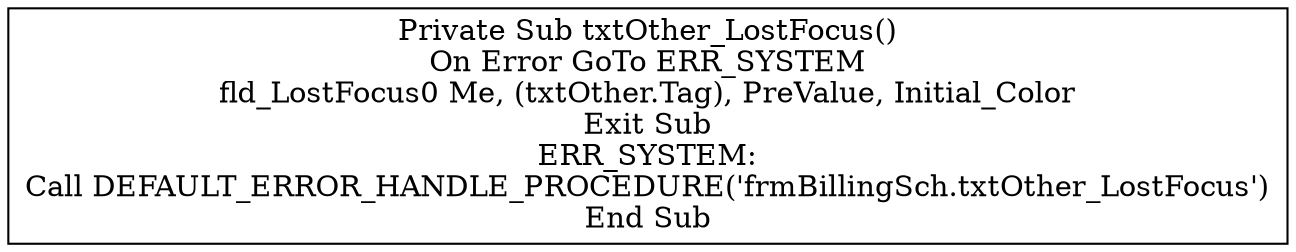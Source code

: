 digraph G{
Node_1 [ label ="Private Sub txtOther_LostFocus()\nOn Error GoTo ERR_SYSTEM\nfld_LostFocus0 Me, (txtOther.Tag), PreValue, Initial_Color\nExit Sub\nERR_SYSTEM:\nCall DEFAULT_ERROR_HANDLE_PROCEDURE('frmBillingSch.txtOther_LostFocus')\nEnd Sub",shape="box"];
}
